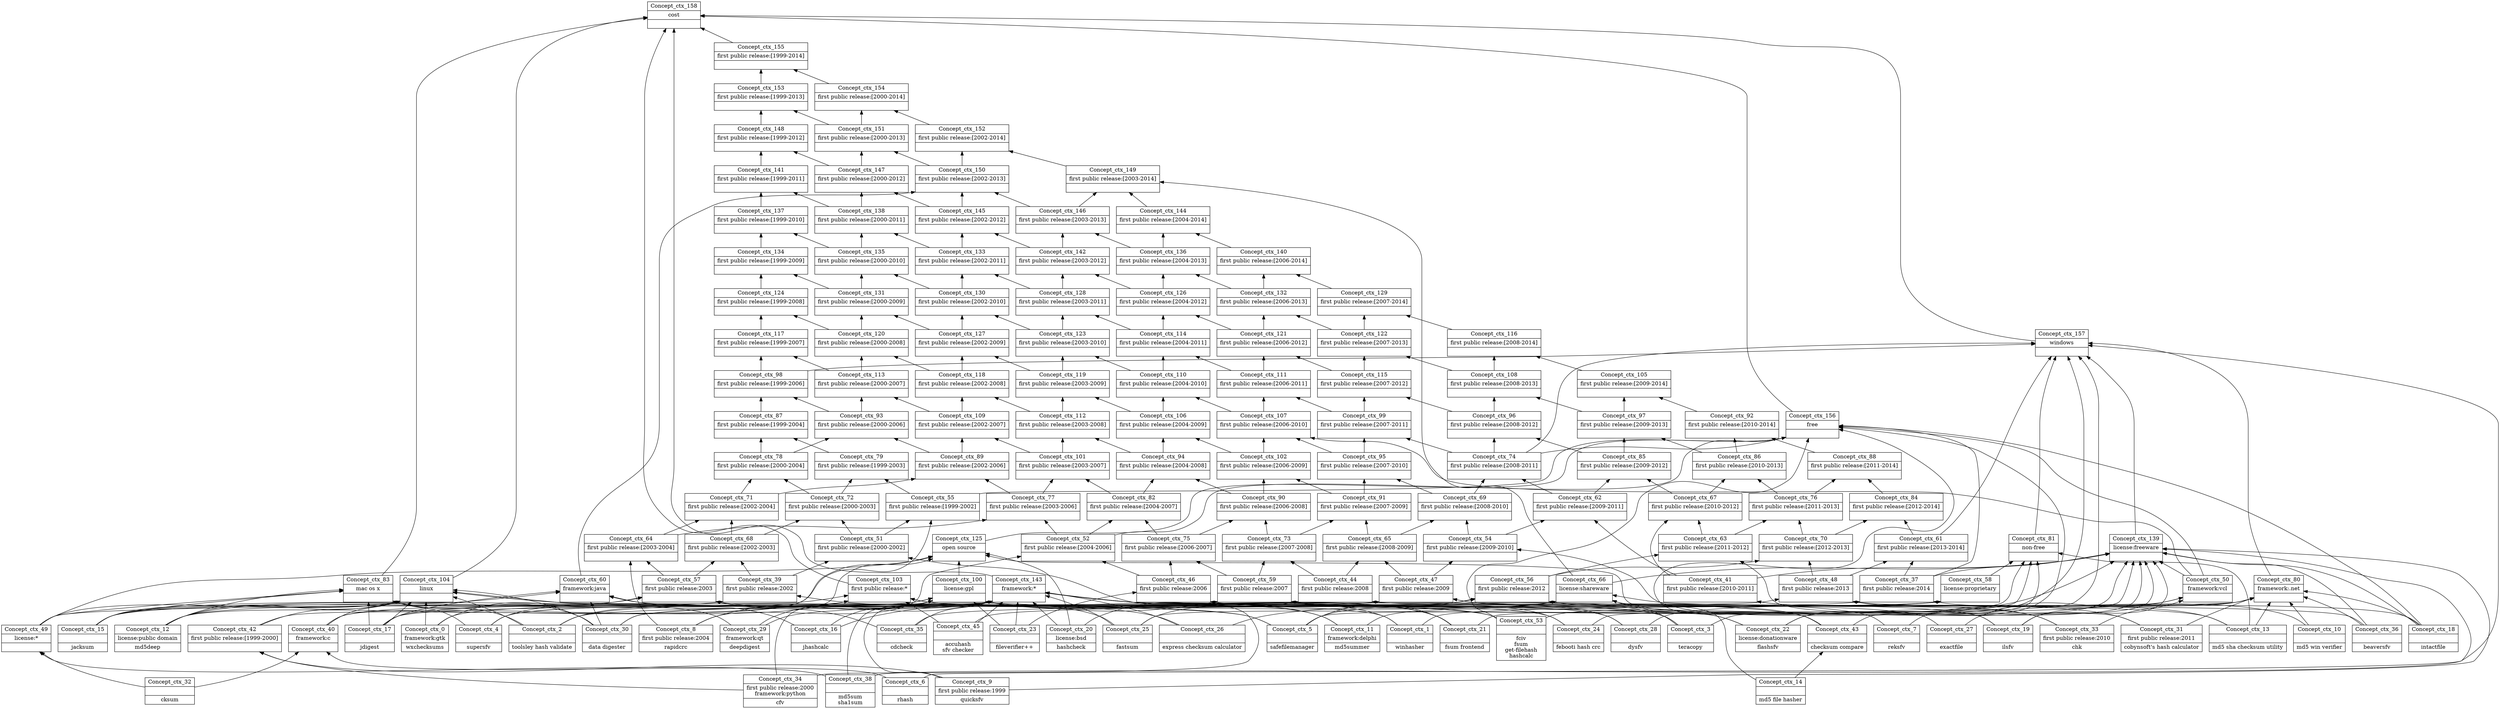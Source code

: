 digraph G { 
	rankdir=BT;
subgraph ctx { 
label="ctx";
1 [shape=record,label="{Concept_ctx_30||data digester\n}"];
2 [shape=record,label="{Concept_ctx_9|first public release:1999\n|quicksfv\n}"];
3 [shape=record,label="{Concept_ctx_34|first public release:2000\nframework:python\n|cfv\n}"];
4 [shape=record,label="{Concept_ctx_15||jacksum\n}"];
5 [shape=record,label="{Concept_ctx_12|license:public domain\n|md5deep\n}"];
6 [shape=record,label="{Concept_ctx_8|first public release:2004\n|rapidcrc\n}"];
7 [shape=record,label="{Concept_ctx_23||fileverifier++\n}"];
8 [shape=record,label="{Concept_ctx_3||teracopy\n}"];
9 [shape=record,label="{Concept_ctx_20|license:bsd\n|hashcheck\n}"];
10 [shape=record,label="{Concept_ctx_17||jdigest\n}"];
11 [shape=record,label="{Concept_ctx_33|first public release:2010\n|chk\n}"];
12 [shape=record,label="{Concept_ctx_31|first public release:2011\n|cobynsoft's hash calculator\n}"];
13 [shape=record,label="{Concept_ctx_5||safefilemanager\n}"];
14 [shape=record,label="{Concept_ctx_29|framework:qt\n|deepdigest\n}"];
15 [shape=record,label="{Concept_ctx_18||intactfile\n}"];
16 [shape=record,label="{Concept_ctx_2||toolsley hash validate\n}"];
17 [shape=record,label="{Concept_ctx_35||cdcheck\n}"];
18 [shape=record,label="{Concept_ctx_26||express checksum calculator\n}"];
19 [shape=record,label="{Concept_ctx_25||fastsum\n}"];
20 [shape=record,label="{Concept_ctx_36||beaversfv\n}"];
21 [shape=record,label="{Concept_ctx_19||ilsfv\n}"];
22 [shape=record,label="{Concept_ctx_13||md5  sha checksum utility\n}"];
23 [shape=record,label="{Concept_ctx_22|license:donationware\n|flashsfv\n}"];
24 [shape=record,label="{Concept_ctx_6||rhash\n}"];
25 [shape=record,label="{Concept_ctx_0|framework:gtk\n|wxchecksums\n}"];
26 [shape=record,label="{Concept_ctx_4||supersfv\n}"];
27 [shape=record,label="{Concept_ctx_14||md5 file hasher\n}"];
28 [shape=record,label="{Concept_ctx_21||fsum frontend\n}"];
29 [shape=record,label="{Concept_ctx_24||febooti hash crc\n}"];
30 [shape=record,label="{Concept_ctx_28||dysfv\n}"];
31 [shape=record,label="{Concept_ctx_10||md5 win verifier\n}"];
32 [shape=record,label="{Concept_ctx_1||winhasher\n}"];
33 [shape=record,label="{Concept_ctx_7||reksfv\n}"];
34 [shape=record,label="{Concept_ctx_27||exactfile\n}"];
35 [shape=record,label="{Concept_ctx_32||cksum\n}"];
36 [shape=record,label="{Concept_ctx_16||jhashcalc\n}"];
37 [shape=record,label="{Concept_ctx_11|framework:delphi\n|md5summer\n}"];
38 [shape=record,label="{Concept_ctx_39|first public release:2002\n|}"];
39 [shape=record,label="{Concept_ctx_44|first public release:2008\n|}"];
40 [shape=record,label="{Concept_ctx_43||checksum compare\n}"];
41 [shape=record,label="{Concept_ctx_37|first public release:2014\n|}"];
42 [shape=record,label="{Concept_ctx_42|first public release:[1999-2000]\n|}"];
43 [shape=record,label="{Concept_ctx_41|first public release:[2010-2011]\n|}"];
44 [shape=record,label="{Concept_ctx_38||md5sum\nsha1sum\n}"];
45 [shape=record,label="{Concept_ctx_45||accuhash\nsfv checker\n}"];
46 [shape=record,label="{Concept_ctx_40|framework:c\n|}"];
47 [shape=record,label="{Concept_ctx_46|first public release:2006\n|}"];
48 [shape=record,label="{Concept_ctx_47|first public release:2009\n|}"];
49 [shape=record,label="{Concept_ctx_48|first public release:2013\n|}"];
50 [shape=record,label="{Concept_ctx_51|first public release:[2000-2002]\n|}"];
51 [shape=record,label="{Concept_ctx_49|license:*\n|}"];
52 [shape=record,label="{Concept_ctx_50|framework:vcl\n|}"];
53 [shape=record,label="{Concept_ctx_57|first public release:2003\n|}"];
54 [shape=record,label="{Concept_ctx_56|first public release:2012\n|}"];
55 [shape=record,label="{Concept_ctx_52|first public release:[2004-2006]\n|}"];
56 [shape=record,label="{Concept_ctx_54|first public release:[2009-2010]\n|}"];
57 [shape=record,label="{Concept_ctx_55|first public release:[1999-2002]\n|}"];
58 [shape=record,label="{Concept_ctx_58|license:proprietary\n|}"];
59 [shape=record,label="{Concept_ctx_53||fciv\nfsum\nget-filehash\nhashcalc\n}"];
60 [shape=record,label="{Concept_ctx_59|first public release:2007\n|}"];
61 [shape=record,label="{Concept_ctx_64|first public release:[2003-2004]\n|}"];
62 [shape=record,label="{Concept_ctx_65|first public release:[2008-2009]\n|}"];
63 [shape=record,label="{Concept_ctx_63|first public release:[2011-2012]\n|}"];
64 [shape=record,label="{Concept_ctx_61|first public release:[2013-2014]\n|}"];
65 [shape=record,label="{Concept_ctx_62|first public release:[2009-2011]\n|}"];
66 [shape=record,label="{Concept_ctx_60|framework:java\n|}"];
67 [shape=record,label="{Concept_ctx_68|first public release:[2002-2003]\n|}"];
68 [shape=record,label="{Concept_ctx_69|first public release:[2008-2010]\n|}"];
69 [shape=record,label="{Concept_ctx_67|first public release:[2010-2012]\n|}"];
70 [shape=record,label="{Concept_ctx_66|license:shareware\n|}"];
71 [shape=record,label="{Concept_ctx_73|first public release:[2007-2008]\n|}"];
72 [shape=record,label="{Concept_ctx_70|first public release:[2012-2013]\n|}"];
73 [shape=record,label="{Concept_ctx_72|first public release:[2000-2003]\n|}"];
74 [shape=record,label="{Concept_ctx_71|first public release:[2002-2004]\n|}"];
75 [shape=record,label="{Concept_ctx_74|first public release:[2008-2011]\n|}"];
76 [shape=record,label="{Concept_ctx_81|non-free\n|}"];
77 [shape=record,label="{Concept_ctx_75|first public release:[2006-2007]\n|}"];
78 [shape=record,label="{Concept_ctx_77|first public release:[2003-2006]\n|}"];
79 [shape=record,label="{Concept_ctx_76|first public release:[2011-2013]\n|}"];
80 [shape=record,label="{Concept_ctx_79|first public release:[1999-2003]\n|}"];
81 [shape=record,label="{Concept_ctx_78|first public release:[2000-2004]\n|}"];
82 [shape=record,label="{Concept_ctx_80|framework:.net\n|}"];
83 [shape=record,label="{Concept_ctx_83|mac os x\n|}"];
84 [shape=record,label="{Concept_ctx_82|first public release:[2004-2007]\n|}"];
85 [shape=record,label="{Concept_ctx_84|first public release:[2012-2014]\n|}"];
86 [shape=record,label="{Concept_ctx_85|first public release:[2009-2012]\n|}"];
87 [shape=record,label="{Concept_ctx_86|first public release:[2010-2013]\n|}"];
88 [shape=record,label="{Concept_ctx_87|first public release:[1999-2004]\n|}"];
89 [shape=record,label="{Concept_ctx_90|first public release:[2006-2008]\n|}"];
90 [shape=record,label="{Concept_ctx_91|first public release:[2007-2009]\n|}"];
91 [shape=record,label="{Concept_ctx_89|first public release:[2002-2006]\n|}"];
92 [shape=record,label="{Concept_ctx_88|first public release:[2011-2014]\n|}"];
93 [shape=record,label="{Concept_ctx_94|first public release:[2004-2008]\n|}"];
94 [shape=record,label="{Concept_ctx_95|first public release:[2007-2010]\n|}"];
95 [shape=record,label="{Concept_ctx_93|first public release:[2000-2006]\n|}"];
96 [shape=record,label="{Concept_ctx_96|first public release:[2008-2012]\n|}"];
97 [shape=record,label="{Concept_ctx_92|first public release:[2010-2014]\n|}"];
98 [shape=record,label="{Concept_ctx_99|first public release:[2007-2011]\n|}"];
99 [shape=record,label="{Concept_ctx_97|first public release:[2009-2013]\n|}"];
100 [shape=record,label="{Concept_ctx_98|first public release:[1999-2006]\n|}"];
101 [shape=record,label="{Concept_ctx_101|first public release:[2003-2007]\n|}"];
102 [shape=record,label="{Concept_ctx_102|first public release:[2006-2009]\n|}"];
103 [shape=record,label="{Concept_ctx_103|first public release:*\n|}"];
104 [shape=record,label="{Concept_ctx_100|license:gpl\n|}"];
105 [shape=record,label="{Concept_ctx_104|linux\n|}"];
106 [shape=record,label="{Concept_ctx_106|first public release:[2004-2009]\n|}"];
107 [shape=record,label="{Concept_ctx_107|first public release:[2006-2010]\n|}"];
108 [shape=record,label="{Concept_ctx_108|first public release:[2008-2013]\n|}"];
109 [shape=record,label="{Concept_ctx_105|first public release:[2009-2014]\n|}"];
110 [shape=record,label="{Concept_ctx_109|first public release:[2002-2007]\n|}"];
111 [shape=record,label="{Concept_ctx_112|first public release:[2003-2008]\n|}"];
112 [shape=record,label="{Concept_ctx_110|first public release:[2004-2010]\n|}"];
113 [shape=record,label="{Concept_ctx_111|first public release:[2006-2011]\n|}"];
114 [shape=record,label="{Concept_ctx_113|first public release:[2000-2007]\n|}"];
115 [shape=record,label="{Concept_ctx_115|first public release:[2007-2012]\n|}"];
116 [shape=record,label="{Concept_ctx_114|first public release:[2004-2011]\n|}"];
117 [shape=record,label="{Concept_ctx_116|first public release:[2008-2014]\n|}"];
118 [shape=record,label="{Concept_ctx_118|first public release:[2002-2008]\n|}"];
119 [shape=record,label="{Concept_ctx_117|first public release:[1999-2007]\n|}"];
120 [shape=record,label="{Concept_ctx_119|first public release:[2003-2009]\n|}"];
121 [shape=record,label="{Concept_ctx_120|first public release:[2000-2008]\n|}"];
122 [shape=record,label="{Concept_ctx_123|first public release:[2003-2010]\n|}"];
123 [shape=record,label="{Concept_ctx_121|first public release:[2006-2012]\n|}"];
124 [shape=record,label="{Concept_ctx_122|first public release:[2007-2013]\n|}"];
125 [shape=record,label="{Concept_ctx_124|first public release:[1999-2008]\n|}"];
126 [shape=record,label="{Concept_ctx_125|open source\n|}"];
127 [shape=record,label="{Concept_ctx_127|first public release:[2002-2009]\n|}"];
128 [shape=record,label="{Concept_ctx_128|first public release:[2003-2011]\n|}"];
129 [shape=record,label="{Concept_ctx_126|first public release:[2004-2012]\n|}"];
130 [shape=record,label="{Concept_ctx_131|first public release:[2000-2009]\n|}"];
131 [shape=record,label="{Concept_ctx_130|first public release:[2002-2010]\n|}"];
132 [shape=record,label="{Concept_ctx_129|first public release:[2007-2014]\n|}"];
133 [shape=record,label="{Concept_ctx_132|first public release:[2006-2013]\n|}"];
134 [shape=record,label="{Concept_ctx_134|first public release:[1999-2009]\n|}"];
135 [shape=record,label="{Concept_ctx_135|first public release:[2000-2010]\n|}"];
136 [shape=record,label="{Concept_ctx_133|first public release:[2002-2011]\n|}"];
137 [shape=record,label="{Concept_ctx_136|first public release:[2004-2013]\n|}"];
138 [shape=record,label="{Concept_ctx_137|first public release:[1999-2010]\n|}"];
139 [shape=record,label="{Concept_ctx_138|first public release:[2000-2011]\n|}"];
140 [shape=record,label="{Concept_ctx_142|first public release:[2003-2012]\n|}"];
141 [shape=record,label="{Concept_ctx_140|first public release:[2006-2014]\n|}"];
142 [shape=record,label="{Concept_ctx_141|first public release:[1999-2011]\n|}"];
143 [shape=record,label="{Concept_ctx_139|license:freeware\n|}"];
144 [shape=record,label="{Concept_ctx_143|framework:*\n|}"];
145 [shape=record,label="{Concept_ctx_144|first public release:[2004-2014]\n|}"];
146 [shape=record,label="{Concept_ctx_145|first public release:[2002-2012]\n|}"];
147 [shape=record,label="{Concept_ctx_146|first public release:[2003-2013]\n|}"];
148 [shape=record,label="{Concept_ctx_147|first public release:[2000-2012]\n|}"];
149 [shape=record,label="{Concept_ctx_148|first public release:[1999-2012]\n|}"];
150 [shape=record,label="{Concept_ctx_150|first public release:[2002-2013]\n|}"];
151 [shape=record,label="{Concept_ctx_149|first public release:[2003-2014]\n|}"];
152 [shape=record,label="{Concept_ctx_151|first public release:[2000-2013]\n|}"];
153 [shape=record,label="{Concept_ctx_152|first public release:[2002-2014]\n|}"];
154 [shape=record,label="{Concept_ctx_153|first public release:[1999-2013]\n|}"];
155 [shape=record,label="{Concept_ctx_154|first public release:[2000-2014]\n|}"];
156 [shape=record,label="{Concept_ctx_155|first public release:[1999-2014]\n|}"];
157 [shape=record,label="{Concept_ctx_156|free\n|}"];
158 [shape=record,label="{Concept_ctx_157|windows\n|}"];
159 [shape=record,label="{Concept_ctx_158|cost\n|}"];
	4 -> 38
	18 -> 38
	20 -> 39
	9 -> 39
	27 -> 40
	31 -> 41
	16 -> 41
	2 -> 42
	3 -> 42
	11 -> 43
	12 -> 43
	24 -> 46
	35 -> 46
	7 -> 47
	29 -> 47
	33 -> 47
	10 -> 48
	21 -> 48
	34 -> 48
	15 -> 49
	1 -> 49
	22 -> 49
	3 -> 50
	38 -> 50
	44 -> 51
	35 -> 51
	11 -> 52
	33 -> 52
	34 -> 52
	19 -> 53
	5 -> 53
	25 -> 53
	17 -> 53
	13 -> 54
	14 -> 54
	40 -> 54
	6 -> 55
	47 -> 55
	11 -> 56
	48 -> 56
	50 -> 57
	42 -> 57
	45 -> 58
	1 -> 58
	17 -> 58
	23 -> 60
	8 -> 60
	28 -> 60
	30 -> 60
	36 -> 60
	53 -> 61
	6 -> 61
	48 -> 62
	39 -> 62
	12 -> 63
	54 -> 63
	41 -> 64
	49 -> 64
	56 -> 65
	43 -> 65
	1 -> 66
	4 -> 66
	10 -> 66
	13 -> 66
	36 -> 66
	53 -> 67
	38 -> 67
	56 -> 68
	62 -> 68
	43 -> 69
	63 -> 69
	8 -> 70
	13 -> 70
	16 -> 70
	19 -> 70
	22 -> 70
	27 -> 70
	60 -> 71
	39 -> 71
	54 -> 72
	49 -> 72
	50 -> 73
	67 -> 73
	67 -> 74
	61 -> 74
	65 -> 75
	68 -> 75
	8 -> 76
	13 -> 76
	22 -> 76
	19 -> 76
	58 -> 76
	47 -> 77
	60 -> 77
	55 -> 78
	61 -> 78
	72 -> 79
	63 -> 79
	73 -> 80
	57 -> 80
	74 -> 81
	73 -> 81
	20 -> 82
	31 -> 82
	15 -> 82
	21 -> 82
	22 -> 82
	30 -> 82
	32 -> 82
	12 -> 82
	1 -> 83
	16 -> 83
	4 -> 83
	5 -> 83
	10 -> 83
	51 -> 83
	26 -> 83
	77 -> 84
	55 -> 84
	72 -> 85
	64 -> 85
	69 -> 86
	65 -> 86
	69 -> 87
	79 -> 87
	80 -> 88
	81 -> 88
	77 -> 89
	71 -> 89
	62 -> 90
	71 -> 90
	74 -> 91
	78 -> 91
	85 -> 92
	79 -> 92
	89 -> 93
	84 -> 93
	68 -> 94
	90 -> 94
	91 -> 95
	81 -> 95
	75 -> 96
	86 -> 96
	87 -> 97
	92 -> 97
	94 -> 98
	75 -> 98
	87 -> 99
	86 -> 99
	88 -> 100
	95 -> 100
	84 -> 101
	78 -> 101
	89 -> 102
	90 -> 102
	46 -> 103
	51 -> 103
	26 -> 103
	32 -> 103
	45 -> 103
	59 -> 103
	37 -> 103
	6 -> 104
	3 -> 104
	7 -> 104
	4 -> 104
	10 -> 104
	14 -> 104
	25 -> 104
	26 -> 104
	30 -> 104
	36 -> 104
	32 -> 104
	28 -> 104
	37 -> 104
	16 -> 105
	1 -> 105
	13 -> 105
	14 -> 105
	51 -> 105
	4 -> 105
	10 -> 105
	5 -> 105
	25 -> 105
	42 -> 105
	46 -> 105
	102 -> 106
	93 -> 106
	102 -> 107
	52 -> 107
	94 -> 107
	96 -> 108
	99 -> 108
	97 -> 109
	99 -> 109
	101 -> 110
	91 -> 110
	101 -> 111
	93 -> 111
	107 -> 112
	106 -> 112
	98 -> 113
	107 -> 113
	110 -> 114
	95 -> 114
	96 -> 115
	98 -> 115
	112 -> 116
	113 -> 116
	108 -> 117
	109 -> 117
	111 -> 118
	110 -> 118
	100 -> 119
	114 -> 119
	111 -> 120
	106 -> 120
	114 -> 121
	118 -> 121
	120 -> 122
	112 -> 122
	113 -> 123
	115 -> 123
	108 -> 124
	115 -> 124
	119 -> 125
	121 -> 125
	46 -> 126
	9 -> 126
	21 -> 126
	104 -> 126
	5 -> 126
	51 -> 126
	120 -> 127
	118 -> 127
	116 -> 128
	122 -> 128
	116 -> 129
	123 -> 129
	127 -> 130
	121 -> 130
	127 -> 131
	122 -> 131
	124 -> 132
	117 -> 132
	124 -> 133
	123 -> 133
	130 -> 134
	125 -> 134
	130 -> 135
	131 -> 135
	128 -> 136
	131 -> 136
	133 -> 137
	129 -> 137
	134 -> 138
	135 -> 138
	135 -> 139
	136 -> 139
	128 -> 140
	129 -> 140
	133 -> 141
	132 -> 141
	138 -> 142
	139 -> 142
	70 -> 143
	52 -> 143
	2 -> 143
	59 -> 143
	20 -> 143
	23 -> 143
	15 -> 143
	18 -> 143
	24 -> 143
	29 -> 143
	21 -> 143
	43 -> 143
	40 -> 143
	41 -> 143
	6 -> 144
	2 -> 144
	59 -> 144
	23 -> 144
	7 -> 144
	9 -> 144
	5 -> 144
	8 -> 144
	16 -> 144
	18 -> 144
	19 -> 144
	26 -> 144
	44 -> 144
	29 -> 144
	45 -> 144
	17 -> 144
	28 -> 144
	40 -> 144
	141 -> 145
	137 -> 145
	140 -> 146
	136 -> 146
	140 -> 147
	137 -> 147
	146 -> 148
	139 -> 148
	148 -> 149
	142 -> 149
	146 -> 150
	66 -> 150
	147 -> 150
	70 -> 151
	147 -> 151
	145 -> 151
	148 -> 152
	150 -> 152
	151 -> 153
	150 -> 153
	149 -> 154
	152 -> 154
	152 -> 155
	153 -> 155
	155 -> 156
	154 -> 156
	52 -> 157
	23 -> 157
	15 -> 157
	126 -> 157
	55 -> 157
	59 -> 157
	57 -> 157
	40 -> 157
	75 -> 157
	41 -> 157
	44 -> 158
	76 -> 158
	64 -> 158
	100 -> 158
	82 -> 158
	28 -> 158
	75 -> 158
	143 -> 158
	37 -> 158
	103 -> 159
	156 -> 159
	144 -> 159
	105 -> 159
	158 -> 159
	83 -> 159
	157 -> 159
}
}